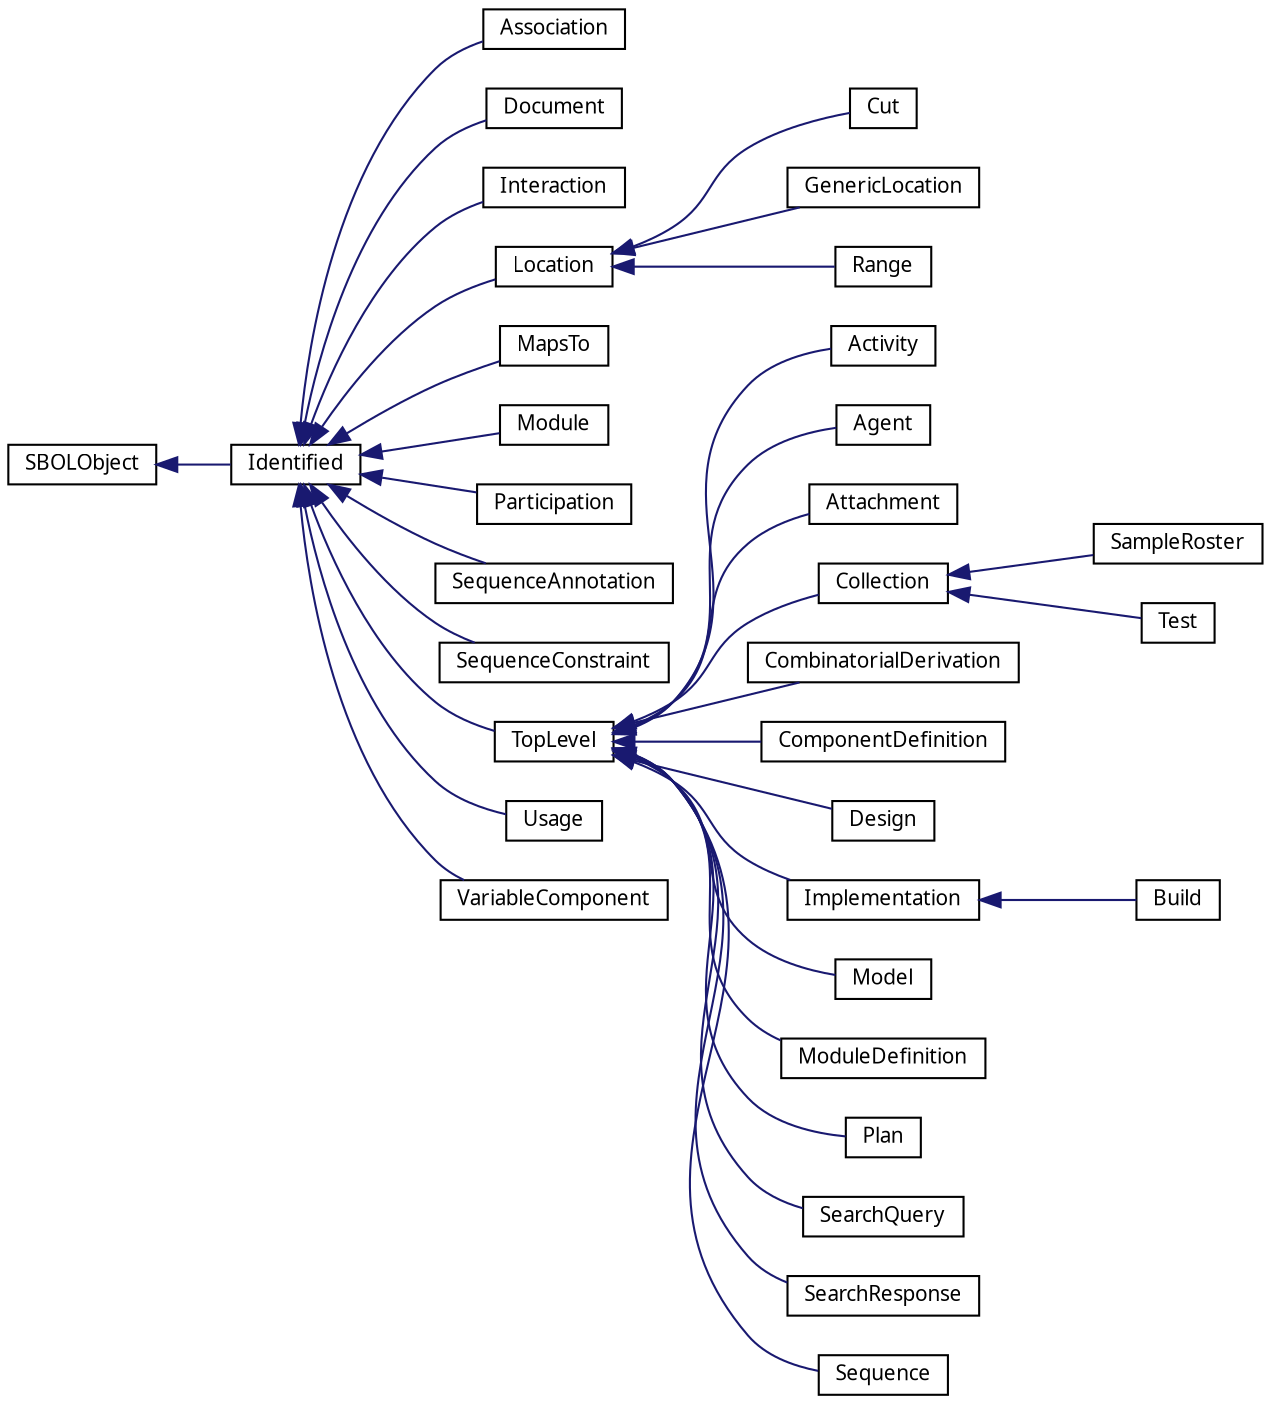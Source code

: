 digraph "Graphical Class Hierarchy"
{
  edge [fontname="FreeSans.ttf",fontsize="10",labelfontname="FreeSans.ttf",labelfontsize="10"];
  node [fontname="FreeSans.ttf",fontsize="10",shape=record];
  rankdir="LR";
  Node0 [label="SBOLObject",height=0.2,width=0.4,color="black", fillcolor="white", style="filled",URL="$classsbol_1_1_s_b_o_l_object.html",tooltip="An SBOLObject converts a C++ class data structure into an RDF triple store and contains methods for s..."];
  Node0 -> Node1 [dir="back",color="midnightblue",fontsize="10",style="solid",fontname="FreeSans.ttf"];
  Node1 [label="Identified",height=0.2,width=0.4,color="black", fillcolor="white", style="filled",URL="$classsbol_1_1_identified.html",tooltip="All SBOL-defined classes are directly or indirectly derived from the Identified abstract class..."];
  Node1 -> Node2 [dir="back",color="midnightblue",fontsize="10",style="solid",fontname="FreeSans.ttf"];
  Node2 [label="Association",height=0.2,width=0.4,color="black", fillcolor="white", style="filled",URL="$classsbol_1_1_association.html",tooltip="An Association is linked to an Agent through the agent relationship. The Association includes the had..."];
  Node1 -> Node3 [dir="back",color="midnightblue",fontsize="10",style="solid",fontname="FreeSans.ttf"];
  Node3 [label="Document",height=0.2,width=0.4,color="black", fillcolor="white", style="filled",URL="$classsbol_1_1_document.html",tooltip="Read and write SBOL using a Document class. The Document is a container for Components, Modules, and all other SBOLObjects. "];
  Node1 -> Node4 [dir="back",color="midnightblue",fontsize="10",style="solid",fontname="FreeSans.ttf"];
  Node4 [label="Interaction",height=0.2,width=0.4,color="black", fillcolor="white", style="filled",URL="$classsbol_1_1_interaction.html",tooltip="The Interaction class provides more detailed descriptionof how the FunctionalComponents are intended ..."];
  Node1 -> Node5 [dir="back",color="midnightblue",fontsize="10",style="solid",fontname="FreeSans.ttf"];
  Node5 [label="Location",height=0.2,width=0.4,color="black", fillcolor="white", style="filled",URL="$classsbol_1_1_location.html",tooltip="The Location class specifies the strand orientation of a Component and can be further extended by the..."];
  Node5 -> Node6 [dir="back",color="midnightblue",fontsize="10",style="solid",fontname="FreeSans.ttf"];
  Node6 [label="Cut",height=0.2,width=0.4,color="black", fillcolor="white", style="filled",URL="$classsbol_1_1_cut.html",tooltip="The Cut class specifies a location between two coordinates of a Sequence&#39;s elements. class Cut : public Location. "];
  Node5 -> Node7 [dir="back",color="midnightblue",fontsize="10",style="solid",fontname="FreeSans.ttf"];
  Node7 [label="GenericLocation",height=0.2,width=0.4,color="black", fillcolor="white", style="filled",URL="$classsbol_1_1_generic_location.html",tooltip="the GenericLocation class is included as a starting point for specifying regions on Sequence objects ..."];
  Node5 -> Node8 [dir="back",color="midnightblue",fontsize="10",style="solid",fontname="FreeSans.ttf"];
  Node8 [label="Range",height=0.2,width=0.4,color="black", fillcolor="white", style="filled",URL="$classsbol_1_1_range.html",tooltip="A Range object specifies a region via discrete, inclusive start and end positions that correspond to ..."];
  Node1 -> Node9 [dir="back",color="midnightblue",fontsize="10",style="solid",fontname="FreeSans.ttf"];
  Node9 [label="MapsTo",height=0.2,width=0.4,color="black", fillcolor="white", style="filled",URL="$classsbol_1_1_maps_to.html",tooltip="The purpose of the MapsTo class is to make identity relationships between different ComponentInstance..."];
  Node1 -> Node10 [dir="back",color="midnightblue",fontsize="10",style="solid",fontname="FreeSans.ttf"];
  Node10 [label="Module",height=0.2,width=0.4,color="black", fillcolor="white", style="filled",URL="$classsbol_1_1_module.html",tooltip="The Module class represents a submodule of a ModuleDefinition within a hierarchical design..."];
  Node1 -> Node11 [dir="back",color="midnightblue",fontsize="10",style="solid",fontname="FreeSans.ttf"];
  Node11 [label="Participation",height=0.2,width=0.4,color="black", fillcolor="white", style="filled",URL="$classsbol_1_1_participation.html",tooltip="Each Participation represents how a particular FunctionalComponent behaves in its parent Interaction..."];
  Node1 -> Node12 [dir="back",color="midnightblue",fontsize="10",style="solid",fontname="FreeSans.ttf"];
  Node12 [label="SequenceAnnotation",height=0.2,width=0.4,color="black", fillcolor="white", style="filled",URL="$classsbol_1_1_sequence_annotation.html",tooltip="The SequenceAnnotation class describes one or more regions of interest on the Sequence objects referr..."];
  Node1 -> Node13 [dir="back",color="midnightblue",fontsize="10",style="solid",fontname="FreeSans.ttf"];
  Node13 [label="SequenceConstraint",height=0.2,width=0.4,color="black", fillcolor="white", style="filled",URL="$classsbol_1_1_sequence_constraint.html",tooltip="The SequenceConstraint class can be used to assert restrictions on the relative, sequence-based posit..."];
  Node1 -> Node14 [dir="back",color="midnightblue",fontsize="10",style="solid",fontname="FreeSans.ttf"];
  Node14 [label="TopLevel",height=0.2,width=0.4,color="black", fillcolor="white", style="filled",URL="$classsbol_1_1_top_level.html",tooltip="All SBOL classes derived from TopLevel appear as top level nodes in the RDF/XML document tree and SBO..."];
  Node14 -> Node15 [dir="back",color="midnightblue",fontsize="10",style="solid",fontname="FreeSans.ttf"];
  Node15 [label="Activity",height=0.2,width=0.4,color="black", fillcolor="white", style="filled",URL="$classsbol_1_1_activity.html",tooltip="A generated Entity is linked through a wasGeneratedBy relationship to an Activity, which is used to describe how different Agents and other entities were used. An Activity is linked through a qualifiedAssociation to Associations, to describe the role of agents, and is linked through qualifiedUsage to Usages to describe the role of other entities used as part of the activity. Moreover, each Activity includes optional startedAtTime and endedAtTime properties. When using Activity to capture how an entity was derived, it is expected that any additional information needed will be attached as annotations. This may include software settings or textual notes. Activities can also be linked together using the wasInformedBy relationship to provide dependency without explicitly specifying start and end times. "];
  Node14 -> Node16 [dir="back",color="midnightblue",fontsize="10",style="solid",fontname="FreeSans.ttf"];
  Node16 [label="Agent",height=0.2,width=0.4,color="black", fillcolor="white", style="filled",URL="$classsbol_1_1_agent.html",tooltip="Examples of agents are person, organisation or software. These agents should be annotated with additi..."];
  Node14 -> Node17 [dir="back",color="midnightblue",fontsize="10",style="solid",fontname="FreeSans.ttf"];
  Node17 [label="Attachment",height=0.2,width=0.4,color="black", fillcolor="white", style="filled",URL="$classsbol_1_1_attachment.html",tooltip="The Attachment class is a general container for data files, especially experimental data files..."];
  Node14 -> Node18 [dir="back",color="midnightblue",fontsize="10",style="solid",fontname="FreeSans.ttf"];
  Node18 [label="Collection",height=0.2,width=0.4,color="black", fillcolor="white", style="filled",URL="$classsbol_1_1_collection.html",tooltip="The Collection class is a class that groups together a set of TopLevel objects that have something in..."];
  Node18 -> Node19 [dir="back",color="midnightblue",fontsize="10",style="solid",fontname="FreeSans.ttf"];
  Node19 [label="SampleRoster",height=0.2,width=0.4,color="black", fillcolor="white", style="filled",URL="$classsbol_1_1_sample_roster.html",tooltip="A SampleRoster is a container used to group Builds that are included in an experiment together..."];
  Node18 -> Node20 [dir="back",color="midnightblue",fontsize="10",style="solid",fontname="FreeSans.ttf"];
  Node20 [label="Test",height=0.2,width=0.4,color="black", fillcolor="white", style="filled",URL="$classsbol_1_1_test.html",tooltip="A Test is a container for experimental data. A Test is the product of the third step of libSBOL&#39;s for..."];
  Node14 -> Node21 [dir="back",color="midnightblue",fontsize="10",style="solid",fontname="FreeSans.ttf"];
  Node21 [label="CombinatorialDerivation",height=0.2,width=0.4,color="black", fillcolor="white", style="filled",URL="$classsbol_1_1_combinatorial_derivation.html",tooltip="A ComponentDeriviation specifies the composition of a combinatorial design or variant library for com..."];
  Node14 -> Node22 [dir="back",color="midnightblue",fontsize="10",style="solid",fontname="FreeSans.ttf"];
  Node22 [label="ComponentDefinition",height=0.2,width=0.4,color="black", fillcolor="white", style="filled",URL="$classsbol_1_1_component_definition.html",tooltip="The ComponentDefinition class represents the structural entities of a biological design. "];
  Node14 -> Node23 [dir="back",color="midnightblue",fontsize="10",style="solid",fontname="FreeSans.ttf"];
  Node23 [label="Design",height=0.2,width=0.4,color="black", fillcolor="white", style="filled",URL="$classsbol_1_1_design.html",tooltip="This class represents a biological Design. A Design is a conceptual representation of a biological sy..."];
  Node14 -> Node24 [dir="back",color="midnightblue",fontsize="10",style="solid",fontname="FreeSans.ttf"];
  Node24 [label="Implementation",height=0.2,width=0.4,color="black", fillcolor="white", style="filled",URL="$classsbol_1_1_implementation.html",tooltip="An Implementation represents a real, physical instance of a synthetic biological construct which may ..."];
  Node24 -> Node25 [dir="back",color="midnightblue",fontsize="10",style="solid",fontname="FreeSans.ttf"];
  Node25 [label="Build",height=0.2,width=0.4,color="black", fillcolor="white", style="filled",URL="$classsbol_1_1_build.html",tooltip="A Build is a realization of a Design. For practical purposes, a Build can represent a biological clon..."];
  Node14 -> Node26 [dir="back",color="midnightblue",fontsize="10",style="solid",fontname="FreeSans.ttf"];
  Node26 [label="Model",height=0.2,width=0.4,color="black", fillcolor="white", style="filled",URL="$classsbol_1_1_model.html",tooltip="The purpose of the Model class is to serve as a placeholder for an external computational model and p..."];
  Node14 -> Node27 [dir="back",color="midnightblue",fontsize="10",style="solid",fontname="FreeSans.ttf"];
  Node27 [label="ModuleDefinition",height=0.2,width=0.4,color="black", fillcolor="white", style="filled",URL="$classsbol_1_1_module_definition.html",tooltip="The ModuleDefinition class represents a grouping of structural and functional entities in a biologica..."];
  Node14 -> Node28 [dir="back",color="midnightblue",fontsize="10",style="solid",fontname="FreeSans.ttf"];
  Node28 [label="Plan",height=0.2,width=0.4,color="black", fillcolor="white", style="filled",URL="$classsbol_1_1_plan.html",tooltip="Examples of agents are person, organisation or software. These agents should be annotated with additi..."];
  Node14 -> Node29 [dir="back",color="midnightblue",fontsize="10",style="solid",fontname="FreeSans.ttf"];
  Node29 [label="SearchQuery",height=0.2,width=0.4,color="black", fillcolor="white", style="filled",URL="$classsbol_1_1_search_query.html",tooltip="A SearchQuery object is used to configure advanced searches for bioparts in a PartShop. Advanced searches are useful for matching values across multiple fields, or to specify multiple values in a single field. "];
  Node14 -> Node30 [dir="back",color="midnightblue",fontsize="10",style="solid",fontname="FreeSans.ttf"];
  Node30 [label="SearchResponse",height=0.2,width=0.4,color="black", fillcolor="white", style="filled",URL="$classsbol_1_1_search_response.html",tooltip="A SearchResponse is a container of search records returned by a search request. "];
  Node14 -> Node31 [dir="back",color="midnightblue",fontsize="10",style="solid",fontname="FreeSans.ttf"];
  Node31 [label="Sequence",height=0.2,width=0.4,color="black", fillcolor="white", style="filled",URL="$classsbol_1_1_sequence.html",tooltip="The primary structure (eg, nucleotide or amino acid sequence) of a ComponentDefinition object..."];
  Node1 -> Node32 [dir="back",color="midnightblue",fontsize="10",style="solid",fontname="FreeSans.ttf"];
  Node32 [label="Usage",height=0.2,width=0.4,color="black", fillcolor="white", style="filled",URL="$classsbol_1_1_usage.html",tooltip="How different entities are used in an Activity is specified with the Usage class, which is linked fro..."];
  Node1 -> Node33 [dir="back",color="midnightblue",fontsize="10",style="solid",fontname="FreeSans.ttf"];
  Node33 [label="VariableComponent",height=0.2,width=0.4,color="black", fillcolor="white", style="filled",URL="$classsbol_1_1_variable_component.html",tooltip="The VariableComponent class can be used to specify a choice of ComponentDefinition objects for any ne..."];
}
